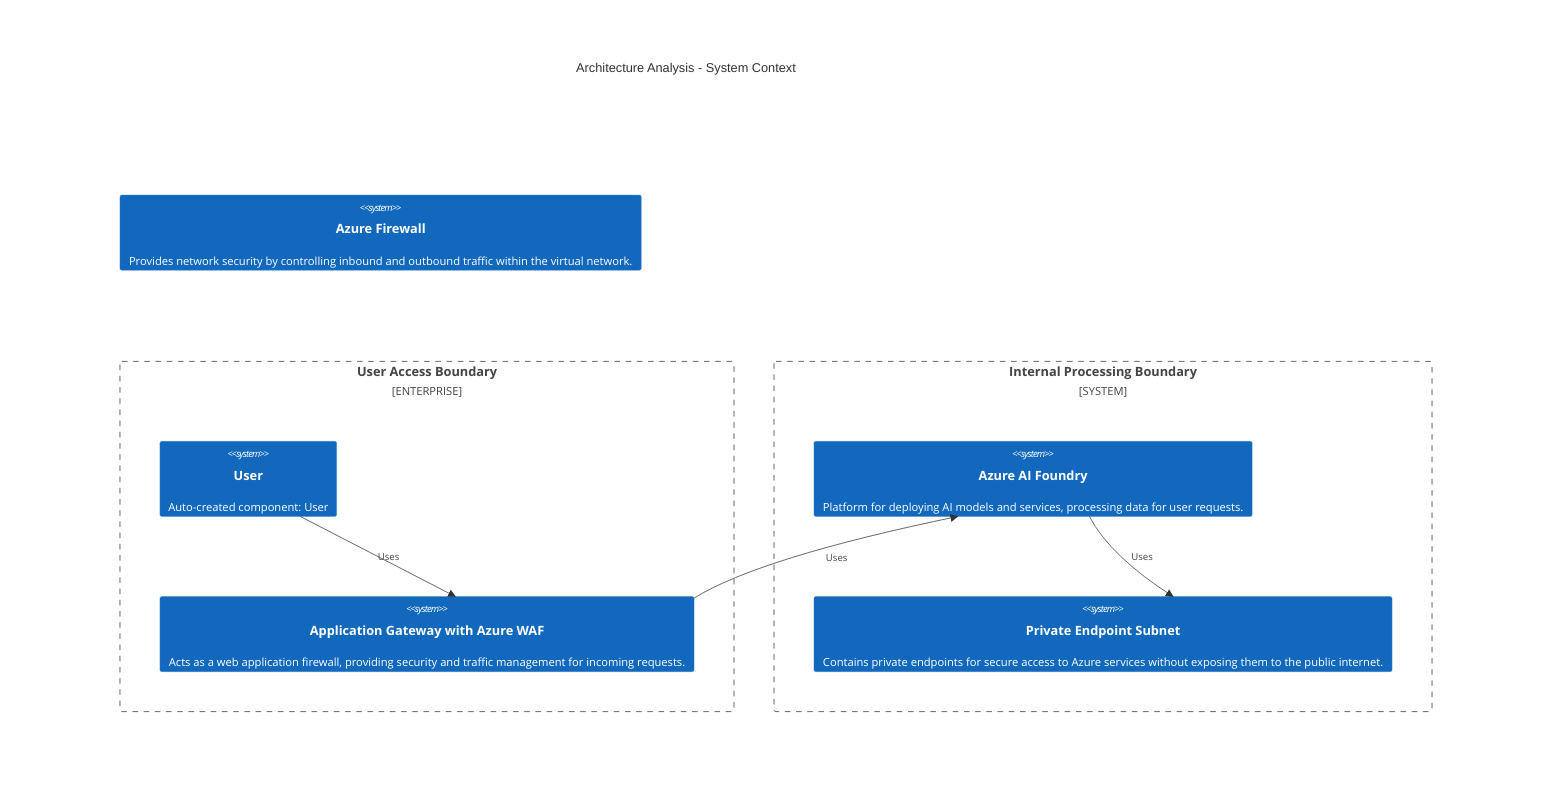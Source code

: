C4Context
    title Architecture Analysis - System Context
    Enterprise_Boundary(tb_User_Access_Boundary, "User Access Boundary") {
        System(User, "User", "Auto-created component: User")
        System(Application_Gateway_with_Azure_WAF, "Application Gateway with Azure WAF", "Acts as a web application firewall, providing security and traffic management for incoming requests.")
    }
    System_Boundary(tb_Internal_Processing_Boundary, "Internal Processing Boundary") {
        System(Azure_AI_Foundry, "Azure AI Foundry", "Platform for deploying AI models and services, processing data for user requests.")
        System(Private_Endpoint_Subnet, "Private Endpoint Subnet", "Contains private endpoints for secure access to Azure services without exposing them to the public internet.")
    }
    System(Azure_Firewall, "Azure Firewall", "Provides network security by controlling inbound and outbound traffic within the virtual network.")

    Rel(User, Application_Gateway_with_Azure_WAF, "Uses")
    Rel(Application_Gateway_with_Azure_WAF, Azure_AI_Foundry, "Uses")
    Rel(Azure_AI_Foundry, Private_Endpoint_Subnet, "Uses")